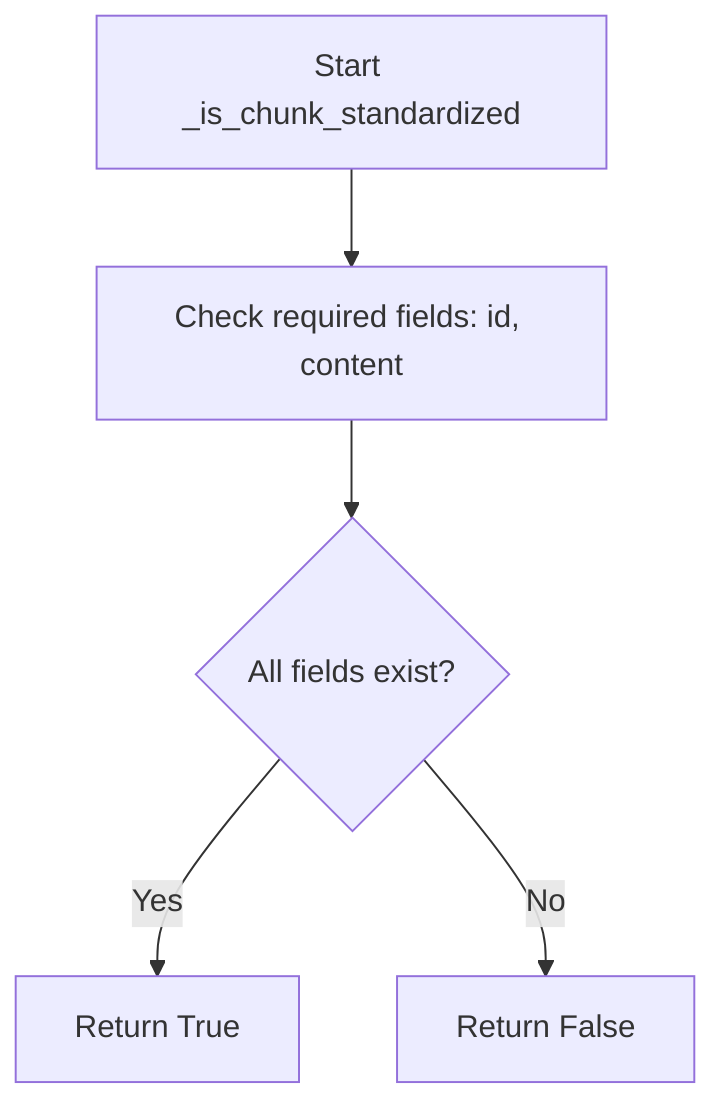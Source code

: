 flowchart TD
    A[Start _is_chunk_standardized] --> B[Check required fields: id, content]
    B --> C{All fields exist?}
    C -- Yes --> D[Return True]
    C -- No --> E[Return False]